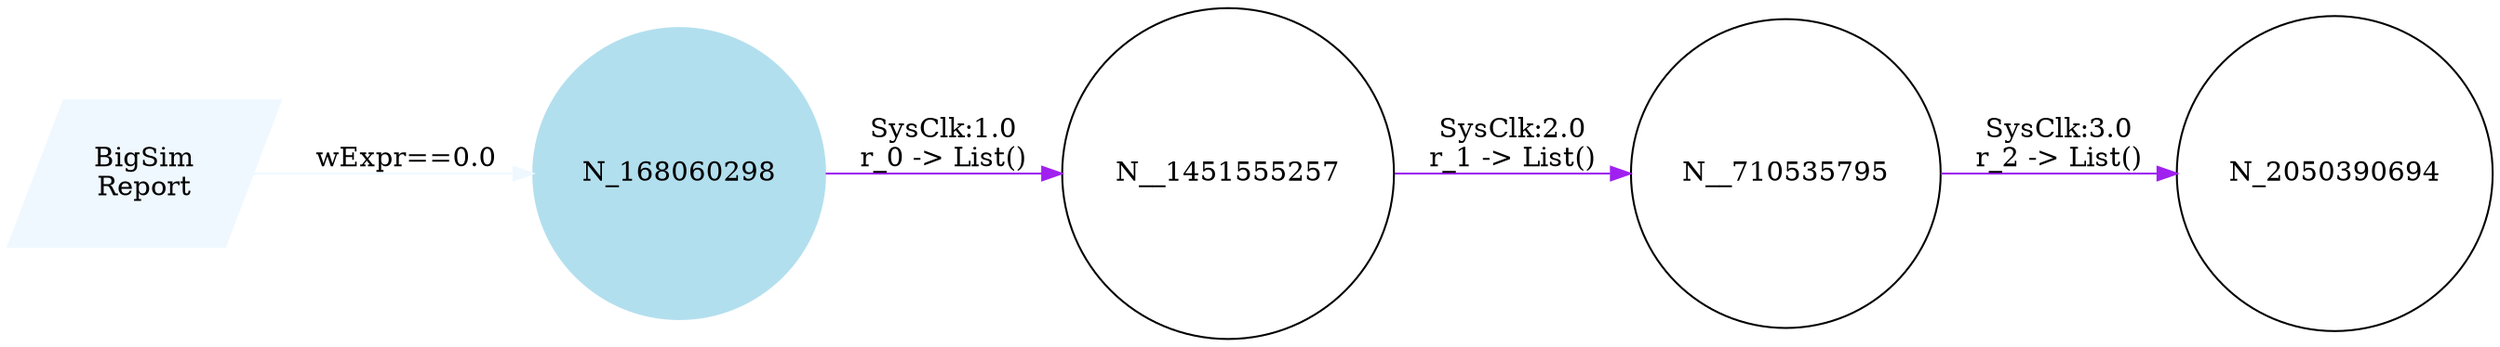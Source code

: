 digraph reaction_graph {
   rankdir=LR;
   Node [shape = circle];
   BigSim_Report [shape = parallelogram color = aliceblue style=filled label="BigSim
Report"];
BigSim_Report -> N_168060298[color = aliceblue label = "wExpr==0.0
"];
 N_168060298
 [shape=circle, color=lightblue2, style=filled];
N__1451555257[ label="N__1451555257"];
 N_168060298 -> N__1451555257[ color = purple label = "SysClk:1.0
r_0 -> List()"];
N__710535795[ label="N__710535795"];
 N__1451555257 -> N__710535795[ color = purple label = "SysClk:2.0
r_1 -> List()"];
N_2050390694[ label="N_2050390694"];
 N__710535795 -> N_2050390694[ color = purple label = "SysClk:3.0
r_2 -> List()"];
}
